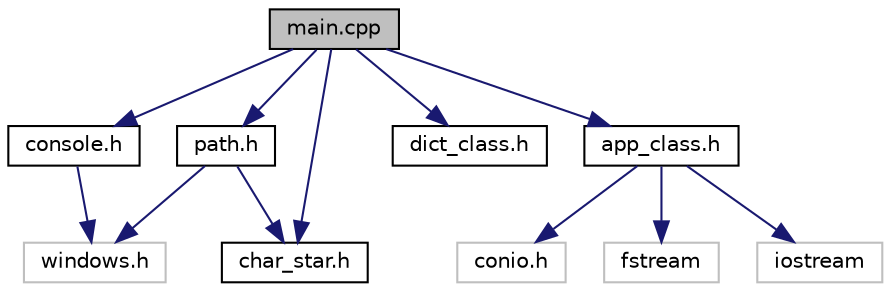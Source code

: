 digraph "main.cpp"
{
 // LATEX_PDF_SIZE
  bgcolor="transparent";
  edge [fontname="Helvetica",fontsize="10",labelfontname="Helvetica",labelfontsize="10"];
  node [fontname="Helvetica",fontsize="10",shape=record];
  Node0 [label="main.cpp",height=0.2,width=0.4,color="black", fillcolor="grey75", style="filled", fontcolor="black",tooltip=" "];
  Node0 -> Node1 [color="midnightblue",fontsize="10",style="solid"];
  Node1 [label="path.h",height=0.2,width=0.4,color="black",URL="$path_8h.html",tooltip=" "];
  Node1 -> Node2 [color="midnightblue",fontsize="10",style="solid"];
  Node2 [label="windows.h",height=0.2,width=0.4,color="grey75",tooltip=" "];
  Node1 -> Node3 [color="midnightblue",fontsize="10",style="solid"];
  Node3 [label="char_star.h",height=0.2,width=0.4,color="black",URL="$char__star_8h.html",tooltip=" "];
  Node0 -> Node3 [color="midnightblue",fontsize="10",style="solid"];
  Node0 -> Node4 [color="midnightblue",fontsize="10",style="solid"];
  Node4 [label="console.h",height=0.2,width=0.4,color="black",URL="$console_8h.html",tooltip=" "];
  Node4 -> Node2 [color="midnightblue",fontsize="10",style="solid"];
  Node0 -> Node5 [color="midnightblue",fontsize="10",style="solid"];
  Node5 [label="dict_class.h",height=0.2,width=0.4,color="black",URL="$dict__class_8h.html",tooltip=" "];
  Node0 -> Node6 [color="midnightblue",fontsize="10",style="solid"];
  Node6 [label="app_class.h",height=0.2,width=0.4,color="black",URL="$app__class_8h.html",tooltip=" "];
  Node6 -> Node7 [color="midnightblue",fontsize="10",style="solid"];
  Node7 [label="conio.h",height=0.2,width=0.4,color="grey75",tooltip=" "];
  Node6 -> Node8 [color="midnightblue",fontsize="10",style="solid"];
  Node8 [label="fstream",height=0.2,width=0.4,color="grey75",tooltip=" "];
  Node6 -> Node9 [color="midnightblue",fontsize="10",style="solid"];
  Node9 [label="iostream",height=0.2,width=0.4,color="grey75",tooltip=" "];
}
